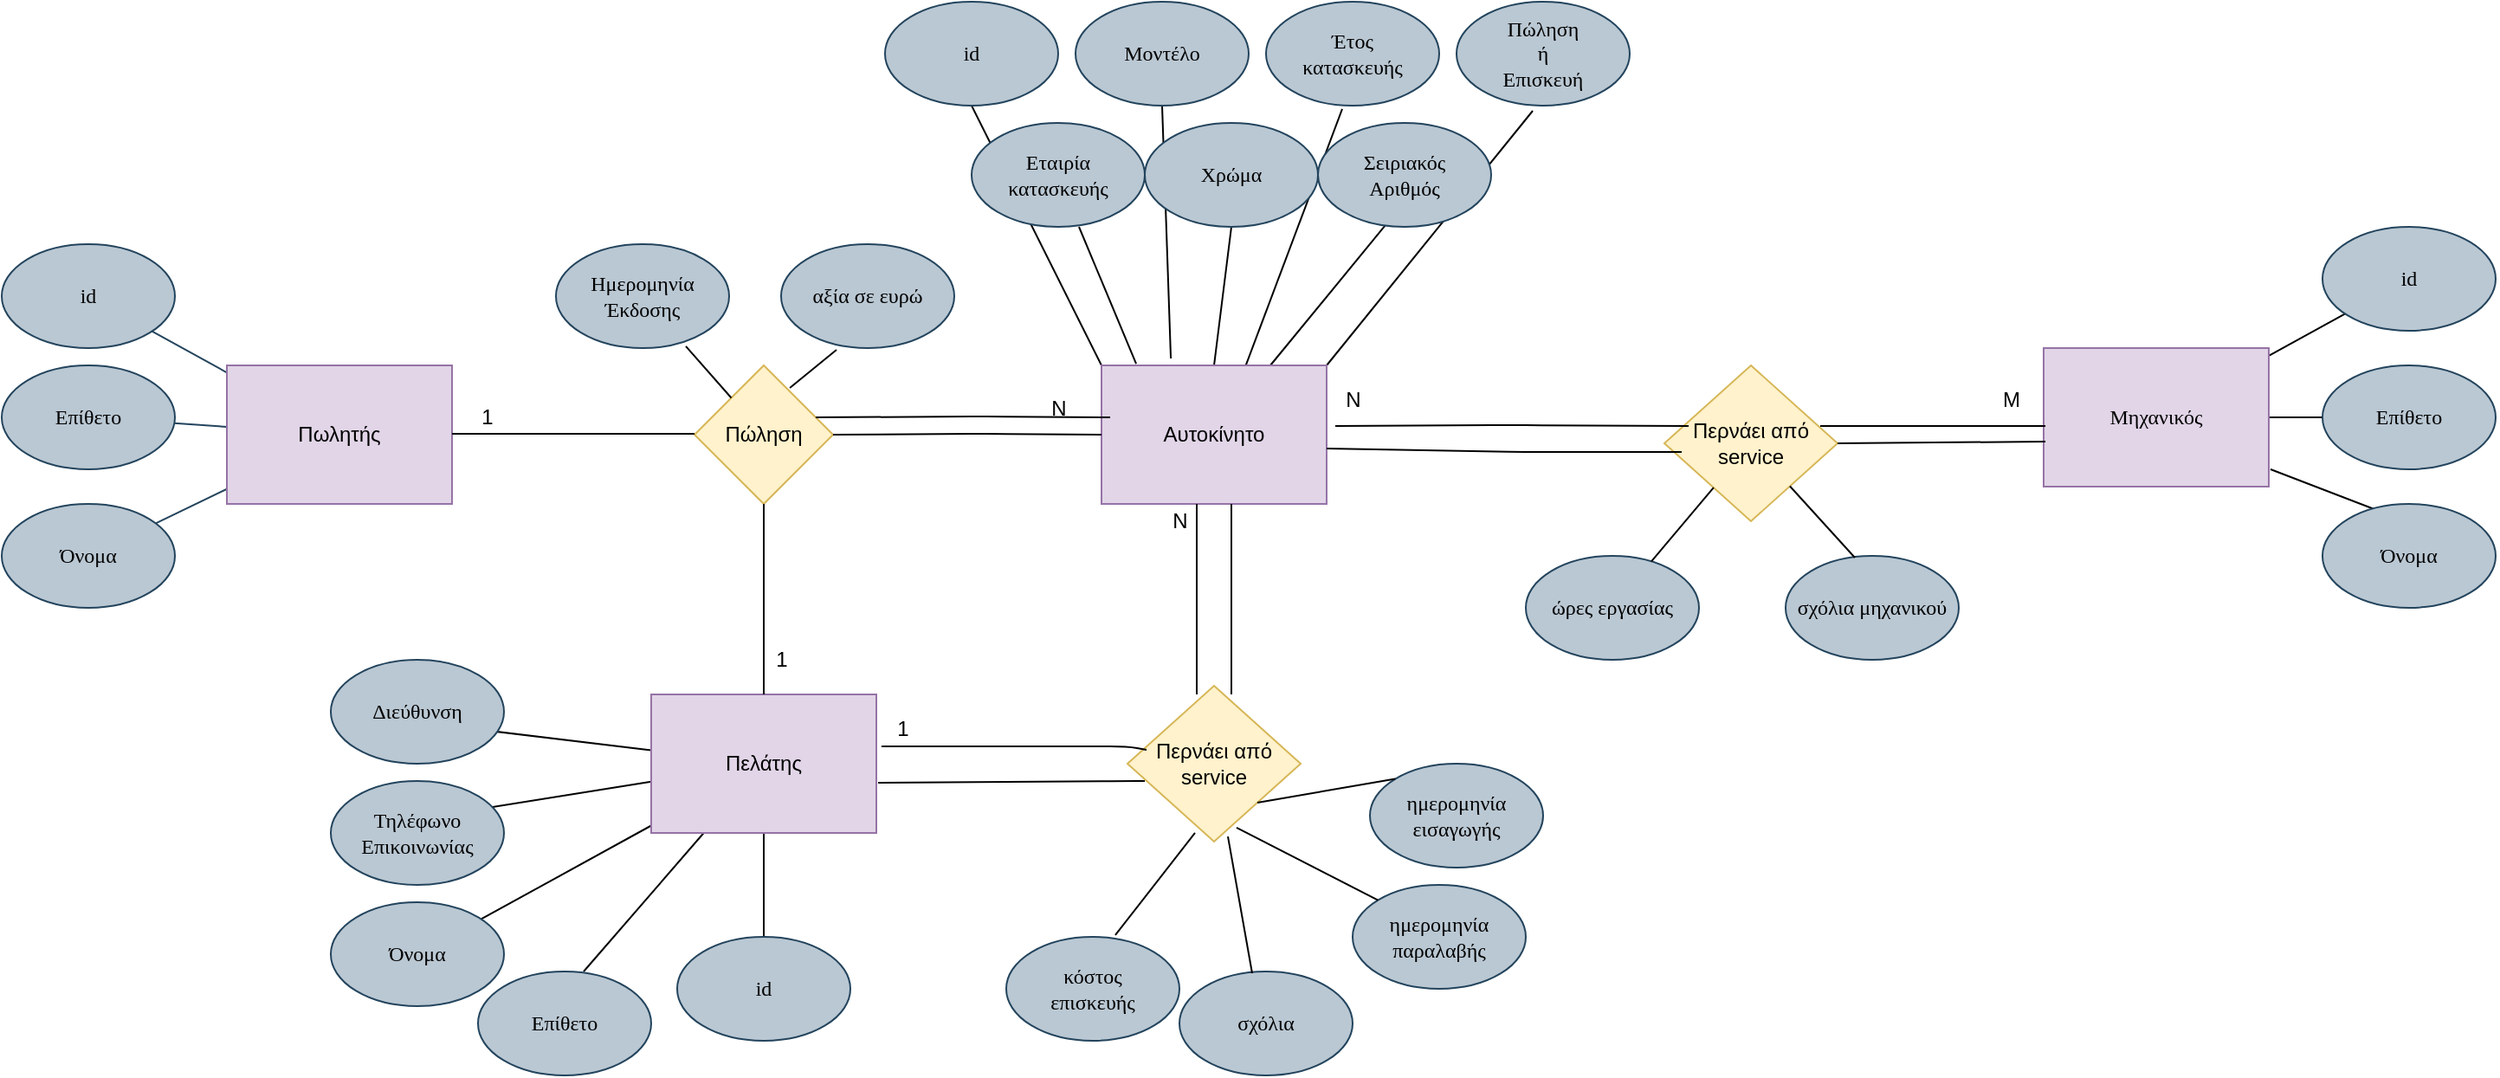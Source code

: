<mxfile version="20.8.3" type="github">
  <diagram id="R2lEEEUBdFMjLlhIrx00" name="Page-1">
    <mxGraphModel dx="2603" dy="2408" grid="1" gridSize="10" guides="1" tooltips="1" connect="1" arrows="1" fold="1" page="1" pageScale="1" pageWidth="1169" pageHeight="1654" math="0" shadow="0" extFonts="Permanent Marker^https://fonts.googleapis.com/css?family=Permanent+Marker">
      <root>
        <mxCell id="0" />
        <mxCell id="1" parent="0" />
        <mxCell id="DB-9M0OgjcY24ebaJ4Su-6" style="rounded=1;orthogonalLoop=1;jettySize=auto;html=1;fontFamily=Georgia;endArrow=none;endFill=0;" parent="1" source="DB-9M0OgjcY24ebaJ4Su-2" target="DB-9M0OgjcY24ebaJ4Su-3" edge="1">
          <mxGeometry relative="1" as="geometry">
            <mxPoint x="1120" y="25" as="targetPoint" />
          </mxGeometry>
        </mxCell>
        <mxCell id="DB-9M0OgjcY24ebaJ4Su-7" style="rounded=1;orthogonalLoop=1;jettySize=auto;html=1;fontFamily=Georgia;entryX=1;entryY=0.5;entryDx=0;entryDy=0;endArrow=none;endFill=0;" parent="1" source="DB-9M0OgjcY24ebaJ4Su-2" target="DB-9M0OgjcY24ebaJ4Su-4" edge="1">
          <mxGeometry relative="1" as="geometry">
            <mxPoint x="1210" y="125" as="targetPoint" />
          </mxGeometry>
        </mxCell>
        <mxCell id="DB-9M0OgjcY24ebaJ4Su-8" style="orthogonalLoop=1;jettySize=auto;html=1;entryX=1;entryY=0.5;entryDx=0;entryDy=0;fontFamily=Georgia;endArrow=none;endFill=0;" parent="1" target="DB-9M0OgjcY24ebaJ4Su-5" edge="1">
          <mxGeometry relative="1" as="geometry">
            <mxPoint x="1300" y="140" as="sourcePoint" />
          </mxGeometry>
        </mxCell>
        <mxCell id="DB-9M0OgjcY24ebaJ4Su-2" value="&lt;font face=&quot;Georgia&quot;&gt;Μηχανικός&lt;/font&gt;" style="rounded=0;whiteSpace=wrap;html=1;fillColor=#e1d5e7;strokeColor=#9673a6;" parent="1" vertex="1">
          <mxGeometry x="1169" y="70" width="130" height="80" as="geometry" />
        </mxCell>
        <mxCell id="DB-9M0OgjcY24ebaJ4Su-3" value="id" style="ellipse;whiteSpace=wrap;html=1;fontFamily=Georgia;fillColor=#bac8d3;strokeColor=#23445d;" parent="1" vertex="1">
          <mxGeometry x="1330" width="100" height="60" as="geometry" />
        </mxCell>
        <mxCell id="DB-9M0OgjcY24ebaJ4Su-4" value="&lt;div&gt;Επίθετο&lt;/div&gt;" style="ellipse;whiteSpace=wrap;html=1;fontFamily=Georgia;fillColor=#bac8d3;strokeColor=#23445d;" parent="1" vertex="1">
          <mxGeometry x="1330" y="80" width="100" height="60" as="geometry" />
        </mxCell>
        <mxCell id="DB-9M0OgjcY24ebaJ4Su-5" value="Όνομα" style="ellipse;whiteSpace=wrap;html=1;fontFamily=Georgia;fillColor=#bac8d3;strokeColor=#23445d;" parent="1" vertex="1">
          <mxGeometry x="1330" y="160" width="100" height="60" as="geometry" />
        </mxCell>
        <mxCell id="DB-9M0OgjcY24ebaJ4Su-14" style="edgeStyle=none;rounded=1;orthogonalLoop=1;jettySize=auto;html=1;fontFamily=Georgia;endArrow=none;endFill=0;fillColor=#bac8d3;strokeColor=#23445d;" parent="1" source="DB-9M0OgjcY24ebaJ4Su-10" target="DB-9M0OgjcY24ebaJ4Su-11" edge="1">
          <mxGeometry relative="1" as="geometry" />
        </mxCell>
        <mxCell id="DB-9M0OgjcY24ebaJ4Su-15" style="edgeStyle=none;rounded=1;orthogonalLoop=1;jettySize=auto;html=1;fontFamily=Georgia;endArrow=none;endFill=0;fillColor=#bac8d3;strokeColor=#23445d;" parent="1" source="DB-9M0OgjcY24ebaJ4Su-10" target="DB-9M0OgjcY24ebaJ4Su-12" edge="1">
          <mxGeometry relative="1" as="geometry" />
        </mxCell>
        <mxCell id="DB-9M0OgjcY24ebaJ4Su-16" style="edgeStyle=none;rounded=1;orthogonalLoop=1;jettySize=auto;html=1;fontFamily=Georgia;endArrow=none;endFill=0;fillColor=#bac8d3;strokeColor=#23445d;" parent="1" source="DB-9M0OgjcY24ebaJ4Su-10" target="DB-9M0OgjcY24ebaJ4Su-13" edge="1">
          <mxGeometry relative="1" as="geometry" />
        </mxCell>
        <mxCell id="DB-9M0OgjcY24ebaJ4Su-10" value="Πωλητής" style="rounded=0;whiteSpace=wrap;html=1;fillColor=#e1d5e7;strokeColor=#9673a6;" parent="1" vertex="1">
          <mxGeometry x="120" y="80" width="130" height="80" as="geometry" />
        </mxCell>
        <mxCell id="DB-9M0OgjcY24ebaJ4Su-11" value="id" style="ellipse;whiteSpace=wrap;html=1;fontFamily=Georgia;fillColor=#bac8d3;strokeColor=#23445d;" parent="1" vertex="1">
          <mxGeometry x="-10" y="10" width="100" height="60" as="geometry" />
        </mxCell>
        <mxCell id="DB-9M0OgjcY24ebaJ4Su-12" value="&lt;div&gt;Επίθετο&lt;/div&gt;" style="ellipse;whiteSpace=wrap;html=1;fontFamily=Georgia;fillColor=#bac8d3;strokeColor=#23445d;" parent="1" vertex="1">
          <mxGeometry x="-10" y="80" width="100" height="60" as="geometry" />
        </mxCell>
        <mxCell id="DB-9M0OgjcY24ebaJ4Su-13" value="Όνομα" style="ellipse;whiteSpace=wrap;html=1;fontFamily=Georgia;fillColor=#bac8d3;strokeColor=#23445d;" parent="1" vertex="1">
          <mxGeometry x="-10" y="160" width="100" height="60" as="geometry" />
        </mxCell>
        <mxCell id="DB-9M0OgjcY24ebaJ4Su-25" style="edgeStyle=none;rounded=1;orthogonalLoop=1;jettySize=auto;html=1;entryX=0.5;entryY=1;entryDx=0;entryDy=0;fontFamily=Georgia;endArrow=none;endFill=0;exitX=0;exitY=0;exitDx=0;exitDy=0;" parent="1" source="DB-9M0OgjcY24ebaJ4Su-17" target="DB-9M0OgjcY24ebaJ4Su-18" edge="1">
          <mxGeometry relative="1" as="geometry" />
        </mxCell>
        <mxCell id="DB-9M0OgjcY24ebaJ4Su-26" style="edgeStyle=none;rounded=1;orthogonalLoop=1;jettySize=auto;html=1;entryX=0.62;entryY=1;entryDx=0;entryDy=0;fontFamily=Georgia;endArrow=none;endFill=0;exitX=0.154;exitY=-0.012;exitDx=0;exitDy=0;exitPerimeter=0;entryPerimeter=0;" parent="1" source="DB-9M0OgjcY24ebaJ4Su-17" target="DB-9M0OgjcY24ebaJ4Su-19" edge="1">
          <mxGeometry relative="1" as="geometry" />
        </mxCell>
        <mxCell id="DB-9M0OgjcY24ebaJ4Su-27" style="edgeStyle=none;rounded=1;orthogonalLoop=1;jettySize=auto;html=1;entryX=0.5;entryY=1;entryDx=0;entryDy=0;fontFamily=Georgia;endArrow=none;endFill=0;exitX=0.308;exitY=-0.05;exitDx=0;exitDy=0;exitPerimeter=0;" parent="1" source="DB-9M0OgjcY24ebaJ4Su-17" target="DB-9M0OgjcY24ebaJ4Su-20" edge="1">
          <mxGeometry relative="1" as="geometry" />
        </mxCell>
        <mxCell id="DB-9M0OgjcY24ebaJ4Su-28" style="edgeStyle=none;rounded=1;orthogonalLoop=1;jettySize=auto;html=1;entryX=0.5;entryY=1;entryDx=0;entryDy=0;fontFamily=Georgia;endArrow=none;endFill=0;exitX=0.5;exitY=0;exitDx=0;exitDy=0;" parent="1" source="DB-9M0OgjcY24ebaJ4Su-17" target="DB-9M0OgjcY24ebaJ4Su-21" edge="1">
          <mxGeometry relative="1" as="geometry" />
        </mxCell>
        <mxCell id="DB-9M0OgjcY24ebaJ4Su-29" style="edgeStyle=none;rounded=1;orthogonalLoop=1;jettySize=auto;html=1;entryX=0.44;entryY=1.033;entryDx=0;entryDy=0;fontFamily=Georgia;endArrow=none;endFill=0;exitX=0.638;exitY=0.013;exitDx=0;exitDy=0;exitPerimeter=0;entryPerimeter=0;" parent="1" source="DB-9M0OgjcY24ebaJ4Su-17" target="DB-9M0OgjcY24ebaJ4Su-22" edge="1">
          <mxGeometry relative="1" as="geometry" />
        </mxCell>
        <mxCell id="DB-9M0OgjcY24ebaJ4Su-30" style="edgeStyle=none;rounded=1;orthogonalLoop=1;jettySize=auto;html=1;entryX=0.39;entryY=0.983;entryDx=0;entryDy=0;fontFamily=Georgia;endArrow=none;endFill=0;exitX=0.75;exitY=0;exitDx=0;exitDy=0;entryPerimeter=0;" parent="1" source="DB-9M0OgjcY24ebaJ4Su-17" target="DB-9M0OgjcY24ebaJ4Su-23" edge="1">
          <mxGeometry relative="1" as="geometry" />
        </mxCell>
        <mxCell id="DB-9M0OgjcY24ebaJ4Su-31" style="edgeStyle=none;rounded=1;orthogonalLoop=1;jettySize=auto;html=1;entryX=0.44;entryY=1.05;entryDx=0;entryDy=0;fontFamily=Georgia;endArrow=none;endFill=0;entryPerimeter=0;exitX=1;exitY=0;exitDx=0;exitDy=0;" parent="1" source="DB-9M0OgjcY24ebaJ4Su-17" target="DB-9M0OgjcY24ebaJ4Su-24" edge="1">
          <mxGeometry relative="1" as="geometry" />
        </mxCell>
        <mxCell id="DB-9M0OgjcY24ebaJ4Su-17" value="&lt;div&gt;Αυτοκίνητο&lt;/div&gt;" style="rounded=0;whiteSpace=wrap;html=1;fillColor=#e1d5e7;strokeColor=#9673a6;" parent="1" vertex="1">
          <mxGeometry x="625" y="80" width="130" height="80" as="geometry" />
        </mxCell>
        <mxCell id="DB-9M0OgjcY24ebaJ4Su-18" value="&lt;div&gt;id&lt;/div&gt;" style="ellipse;whiteSpace=wrap;html=1;fontFamily=Georgia;fillColor=#bac8d3;strokeColor=#23445d;" parent="1" vertex="1">
          <mxGeometry x="500" y="-130" width="100" height="60" as="geometry" />
        </mxCell>
        <mxCell id="DB-9M0OgjcY24ebaJ4Su-19" value="&lt;div&gt;Εταιρία &lt;br&gt;&lt;/div&gt;&lt;div&gt;κατασκευής&lt;br&gt;&lt;/div&gt;" style="ellipse;whiteSpace=wrap;html=1;fontFamily=Georgia;fillColor=#bac8d3;strokeColor=#23445d;" parent="1" vertex="1">
          <mxGeometry x="550" y="-60" width="100" height="60" as="geometry" />
        </mxCell>
        <mxCell id="DB-9M0OgjcY24ebaJ4Su-20" value="Μοντέλο" style="ellipse;whiteSpace=wrap;html=1;fontFamily=Georgia;fillColor=#bac8d3;strokeColor=#23445d;" parent="1" vertex="1">
          <mxGeometry x="610" y="-130" width="100" height="60" as="geometry" />
        </mxCell>
        <mxCell id="DB-9M0OgjcY24ebaJ4Su-21" value="&lt;div&gt;Χρώμα&lt;/div&gt;" style="ellipse;whiteSpace=wrap;html=1;fontFamily=Georgia;fillColor=#bac8d3;strokeColor=#23445d;" parent="1" vertex="1">
          <mxGeometry x="650" y="-60" width="100" height="60" as="geometry" />
        </mxCell>
        <mxCell id="DB-9M0OgjcY24ebaJ4Su-22" value="&lt;div&gt;Έτος&lt;/div&gt;&lt;div&gt;κατασκευής&lt;br&gt;&lt;/div&gt;" style="ellipse;whiteSpace=wrap;html=1;fontFamily=Georgia;fillColor=#bac8d3;strokeColor=#23445d;" parent="1" vertex="1">
          <mxGeometry x="720" y="-130" width="100" height="60" as="geometry" />
        </mxCell>
        <mxCell id="DB-9M0OgjcY24ebaJ4Su-23" value="&lt;div&gt;Σειριακός&lt;/div&gt;&lt;div&gt;Αριθμός&lt;br&gt;&lt;/div&gt;" style="ellipse;whiteSpace=wrap;html=1;fontFamily=Georgia;fillColor=#bac8d3;strokeColor=#23445d;" parent="1" vertex="1">
          <mxGeometry x="750" y="-60" width="100" height="60" as="geometry" />
        </mxCell>
        <mxCell id="DB-9M0OgjcY24ebaJ4Su-24" value="&lt;div&gt;Πώληση&lt;/div&gt;&lt;div&gt;ή&lt;/div&gt;&lt;div&gt;Επισκευή&lt;br&gt;&lt;/div&gt;" style="ellipse;whiteSpace=wrap;html=1;fontFamily=Georgia;fillColor=#bac8d3;strokeColor=#23445d;" parent="1" vertex="1">
          <mxGeometry x="830" y="-130" width="100" height="60" as="geometry" />
        </mxCell>
        <mxCell id="DB-9M0OgjcY24ebaJ4Su-39" style="edgeStyle=none;rounded=1;orthogonalLoop=1;jettySize=auto;html=1;entryX=0.5;entryY=0;entryDx=0;entryDy=0;fontFamily=Georgia;endArrow=none;endFill=0;" parent="1" source="DB-9M0OgjcY24ebaJ4Su-32" target="DB-9M0OgjcY24ebaJ4Su-33" edge="1">
          <mxGeometry relative="1" as="geometry" />
        </mxCell>
        <mxCell id="DB-9M0OgjcY24ebaJ4Su-40" style="edgeStyle=none;rounded=1;orthogonalLoop=1;jettySize=auto;html=1;entryX=0.61;entryY=0;entryDx=0;entryDy=0;fontFamily=Georgia;endArrow=none;endFill=0;entryPerimeter=0;" parent="1" source="DB-9M0OgjcY24ebaJ4Su-32" target="DB-9M0OgjcY24ebaJ4Su-34" edge="1">
          <mxGeometry relative="1" as="geometry" />
        </mxCell>
        <mxCell id="DB-9M0OgjcY24ebaJ4Su-41" style="edgeStyle=none;rounded=1;orthogonalLoop=1;jettySize=auto;html=1;fontFamily=Georgia;endArrow=none;endFill=0;" parent="1" source="DB-9M0OgjcY24ebaJ4Su-32" target="DB-9M0OgjcY24ebaJ4Su-35" edge="1">
          <mxGeometry relative="1" as="geometry" />
        </mxCell>
        <mxCell id="DB-9M0OgjcY24ebaJ4Su-42" style="edgeStyle=none;rounded=1;orthogonalLoop=1;jettySize=auto;html=1;entryX=0;entryY=0.5;entryDx=0;entryDy=0;fontFamily=Georgia;endArrow=none;endFill=0;" parent="1" source="DB-9M0OgjcY24ebaJ4Su-32" target="DB-9M0OgjcY24ebaJ4Su-36" edge="1">
          <mxGeometry relative="1" as="geometry" />
        </mxCell>
        <mxCell id="DB-9M0OgjcY24ebaJ4Su-43" style="edgeStyle=none;rounded=1;orthogonalLoop=1;jettySize=auto;html=1;entryX=0;entryY=0.5;entryDx=0;entryDy=0;fontFamily=Georgia;endArrow=none;endFill=0;" parent="1" source="DB-9M0OgjcY24ebaJ4Su-32" target="DB-9M0OgjcY24ebaJ4Su-37" edge="1">
          <mxGeometry relative="1" as="geometry" />
        </mxCell>
        <mxCell id="DB-9M0OgjcY24ebaJ4Su-32" value="Πελάτης" style="rounded=0;whiteSpace=wrap;html=1;fillColor=#e1d5e7;strokeColor=#9673a6;" parent="1" vertex="1">
          <mxGeometry x="365" y="270" width="130" height="80" as="geometry" />
        </mxCell>
        <mxCell id="DB-9M0OgjcY24ebaJ4Su-33" value="id" style="ellipse;whiteSpace=wrap;html=1;fontFamily=Georgia;fillColor=#bac8d3;strokeColor=#23445d;" parent="1" vertex="1">
          <mxGeometry x="380" y="410" width="100" height="60" as="geometry" />
        </mxCell>
        <mxCell id="DB-9M0OgjcY24ebaJ4Su-34" value="&lt;div&gt;Επίθετο&lt;/div&gt;" style="ellipse;whiteSpace=wrap;html=1;fontFamily=Georgia;fillColor=#bac8d3;strokeColor=#23445d;" parent="1" vertex="1">
          <mxGeometry x="265" y="430" width="100" height="60" as="geometry" />
        </mxCell>
        <mxCell id="DB-9M0OgjcY24ebaJ4Su-35" value="Όνομα" style="ellipse;whiteSpace=wrap;html=1;fontFamily=Georgia;fillColor=#bac8d3;strokeColor=#23445d;" parent="1" vertex="1">
          <mxGeometry x="180" y="390" width="100" height="60" as="geometry" />
        </mxCell>
        <mxCell id="DB-9M0OgjcY24ebaJ4Su-36" value="&lt;div&gt;Τηλέφωνο&lt;/div&gt;&lt;div&gt;Επικοινωνίας&lt;br&gt;&lt;/div&gt;" style="ellipse;whiteSpace=wrap;html=1;fontFamily=Georgia;fillColor=#bac8d3;strokeColor=#23445d;" parent="1" vertex="1">
          <mxGeometry x="180" y="320" width="100" height="60" as="geometry" />
        </mxCell>
        <mxCell id="DB-9M0OgjcY24ebaJ4Su-37" value="&lt;div&gt;Διεύθυνση&lt;/div&gt;" style="ellipse;whiteSpace=wrap;html=1;fontFamily=Georgia;fillColor=#bac8d3;strokeColor=#23445d;" parent="1" vertex="1">
          <mxGeometry x="180" y="250" width="100" height="60" as="geometry" />
        </mxCell>
        <mxCell id="0eTX786EvbyPxcuI2V1S-1" value="Πώληση" style="rhombus;whiteSpace=wrap;html=1;fillColor=#fff2cc;strokeColor=#d6b656;" parent="1" vertex="1">
          <mxGeometry x="390" y="80" width="80" height="80" as="geometry" />
        </mxCell>
        <mxCell id="0eTX786EvbyPxcuI2V1S-7" style="edgeStyle=none;rounded=1;orthogonalLoop=1;jettySize=auto;html=1;fontFamily=Georgia;endArrow=none;endFill=0;exitX=0.875;exitY=0.375;exitDx=0;exitDy=0;exitPerimeter=0;" parent="1" source="0eTX786EvbyPxcuI2V1S-1" edge="1">
          <mxGeometry relative="1" as="geometry">
            <mxPoint x="470" y="110" as="sourcePoint" />
            <mxPoint x="630" y="110" as="targetPoint" />
            <Array as="points">
              <mxPoint x="560" y="109.5" />
            </Array>
          </mxGeometry>
        </mxCell>
        <mxCell id="0eTX786EvbyPxcuI2V1S-8" style="edgeStyle=none;rounded=1;orthogonalLoop=1;jettySize=auto;html=1;fontFamily=Georgia;endArrow=none;endFill=0;entryX=0;entryY=0.5;entryDx=0;entryDy=0;exitX=1;exitY=0.5;exitDx=0;exitDy=0;" parent="1" source="0eTX786EvbyPxcuI2V1S-1" target="DB-9M0OgjcY24ebaJ4Su-17" edge="1">
          <mxGeometry relative="1" as="geometry">
            <mxPoint x="480" y="119.5" as="sourcePoint" />
            <mxPoint x="620" y="119.5" as="targetPoint" />
            <Array as="points">
              <mxPoint x="560" y="119.5" />
            </Array>
          </mxGeometry>
        </mxCell>
        <mxCell id="0eTX786EvbyPxcuI2V1S-9" style="edgeStyle=none;rounded=1;orthogonalLoop=1;jettySize=auto;html=1;fontFamily=Georgia;endArrow=none;endFill=0;" parent="1" edge="1">
          <mxGeometry relative="1" as="geometry">
            <mxPoint x="250" y="119.5" as="sourcePoint" />
            <mxPoint x="390" y="119.5" as="targetPoint" />
            <Array as="points">
              <mxPoint x="330" y="119.5" />
            </Array>
          </mxGeometry>
        </mxCell>
        <mxCell id="0eTX786EvbyPxcuI2V1S-10" style="edgeStyle=none;rounded=1;orthogonalLoop=1;jettySize=auto;html=1;fontFamily=Georgia;endArrow=none;endFill=0;entryX=0.5;entryY=1;entryDx=0;entryDy=0;exitX=0.5;exitY=0;exitDx=0;exitDy=0;" parent="1" source="DB-9M0OgjcY24ebaJ4Su-32" target="0eTX786EvbyPxcuI2V1S-1" edge="1">
          <mxGeometry relative="1" as="geometry">
            <mxPoint x="430" y="190" as="sourcePoint" />
            <mxPoint x="570" y="190" as="targetPoint" />
            <Array as="points" />
          </mxGeometry>
        </mxCell>
        <mxCell id="0eTX786EvbyPxcuI2V1S-12" value="&lt;div&gt;Ημερομηνία&lt;/div&gt;&lt;div&gt;Έκδοσης&lt;br&gt;&lt;/div&gt;" style="ellipse;whiteSpace=wrap;html=1;fontFamily=Georgia;fillColor=#bac8d3;strokeColor=#23445d;" parent="1" vertex="1">
          <mxGeometry x="310" y="10" width="100" height="60" as="geometry" />
        </mxCell>
        <mxCell id="0eTX786EvbyPxcuI2V1S-13" value="αξία σε ευρώ" style="ellipse;whiteSpace=wrap;html=1;fontFamily=Georgia;fillColor=#bac8d3;strokeColor=#23445d;" parent="1" vertex="1">
          <mxGeometry x="440" y="10" width="100" height="60" as="geometry" />
        </mxCell>
        <mxCell id="0eTX786EvbyPxcuI2V1S-14" style="edgeStyle=none;rounded=1;orthogonalLoop=1;jettySize=auto;html=1;fontFamily=Georgia;endArrow=none;endFill=0;entryX=0.32;entryY=1.017;entryDx=0;entryDy=0;entryPerimeter=0;exitX=0.688;exitY=0.163;exitDx=0;exitDy=0;exitPerimeter=0;" parent="1" source="0eTX786EvbyPxcuI2V1S-1" target="0eTX786EvbyPxcuI2V1S-13" edge="1">
          <mxGeometry relative="1" as="geometry">
            <mxPoint x="450" y="90" as="sourcePoint" />
            <mxPoint x="470" y="10" as="targetPoint" />
            <Array as="points" />
          </mxGeometry>
        </mxCell>
        <mxCell id="0eTX786EvbyPxcuI2V1S-16" style="edgeStyle=none;rounded=1;orthogonalLoop=1;jettySize=auto;html=1;fontFamily=Georgia;endArrow=none;endFill=0;entryX=0.75;entryY=0.983;entryDx=0;entryDy=0;entryPerimeter=0;" parent="1" source="0eTX786EvbyPxcuI2V1S-1" target="0eTX786EvbyPxcuI2V1S-12" edge="1">
          <mxGeometry relative="1" as="geometry">
            <mxPoint x="360" y="60" as="sourcePoint" />
            <mxPoint x="360" as="targetPoint" />
            <Array as="points" />
          </mxGeometry>
        </mxCell>
        <mxCell id="0eTX786EvbyPxcuI2V1S-17" value="&lt;div&gt;Περνάει από&lt;/div&gt;&lt;div&gt;service&lt;br&gt;&lt;/div&gt;" style="rhombus;whiteSpace=wrap;html=1;fillColor=#fff2cc;strokeColor=#d6b656;" parent="1" vertex="1">
          <mxGeometry x="950" y="80" width="100" height="90" as="geometry" />
        </mxCell>
        <mxCell id="0eTX786EvbyPxcuI2V1S-18" style="edgeStyle=none;rounded=1;orthogonalLoop=1;jettySize=auto;html=1;fontFamily=Georgia;endArrow=none;endFill=0;exitX=0.875;exitY=0.375;exitDx=0;exitDy=0;exitPerimeter=0;entryX=0.14;entryY=0.389;entryDx=0;entryDy=0;entryPerimeter=0;" parent="1" target="0eTX786EvbyPxcuI2V1S-17" edge="1">
          <mxGeometry relative="1" as="geometry">
            <mxPoint x="760" y="115" as="sourcePoint" />
            <mxPoint x="930" y="115" as="targetPoint" />
            <Array as="points">
              <mxPoint x="860" y="114.5" />
            </Array>
          </mxGeometry>
        </mxCell>
        <mxCell id="0eTX786EvbyPxcuI2V1S-19" style="edgeStyle=none;rounded=1;orthogonalLoop=1;jettySize=auto;html=1;fontFamily=Georgia;endArrow=none;endFill=0;exitX=1;exitY=0.6;exitDx=0;exitDy=0;exitPerimeter=0;" parent="1" source="DB-9M0OgjcY24ebaJ4Su-17" edge="1">
          <mxGeometry relative="1" as="geometry">
            <mxPoint x="770" y="130.5" as="sourcePoint" />
            <mxPoint x="960" y="130" as="targetPoint" />
            <Array as="points">
              <mxPoint x="870" y="130" />
            </Array>
          </mxGeometry>
        </mxCell>
        <mxCell id="0eTX786EvbyPxcuI2V1S-21" style="edgeStyle=none;rounded=1;orthogonalLoop=1;jettySize=auto;html=1;fontFamily=Georgia;endArrow=none;endFill=0;exitX=0.875;exitY=0.375;exitDx=0;exitDy=0;exitPerimeter=0;entryX=0.008;entryY=0.563;entryDx=0;entryDy=0;entryPerimeter=0;" parent="1" target="DB-9M0OgjcY24ebaJ4Su-2" edge="1">
          <mxGeometry relative="1" as="geometry">
            <mxPoint x="1040" y="115" as="sourcePoint" />
            <mxPoint x="1210" y="115" as="targetPoint" />
            <Array as="points" />
          </mxGeometry>
        </mxCell>
        <mxCell id="0eTX786EvbyPxcuI2V1S-22" value="ώρες εργασίας" style="ellipse;whiteSpace=wrap;html=1;fontFamily=Georgia;fillColor=#bac8d3;strokeColor=#23445d;" parent="1" vertex="1">
          <mxGeometry x="870" y="190" width="100" height="60" as="geometry" />
        </mxCell>
        <mxCell id="0eTX786EvbyPxcuI2V1S-23" value="&lt;div&gt;σχόλια μηχανικού&lt;/div&gt;" style="ellipse;whiteSpace=wrap;html=1;fontFamily=Georgia;fillColor=#bac8d3;strokeColor=#23445d;" parent="1" vertex="1">
          <mxGeometry x="1020" y="190" width="100" height="60" as="geometry" />
        </mxCell>
        <mxCell id="0eTX786EvbyPxcuI2V1S-24" style="edgeStyle=none;rounded=1;orthogonalLoop=1;jettySize=auto;html=1;fontFamily=Georgia;endArrow=none;endFill=0;" parent="1" source="0eTX786EvbyPxcuI2V1S-22" target="0eTX786EvbyPxcuI2V1S-17" edge="1">
          <mxGeometry relative="1" as="geometry">
            <mxPoint x="970" y="180" as="sourcePoint" />
            <mxPoint x="970" y="70" as="targetPoint" />
            <Array as="points" />
          </mxGeometry>
        </mxCell>
        <mxCell id="0eTX786EvbyPxcuI2V1S-25" style="edgeStyle=none;rounded=1;orthogonalLoop=1;jettySize=auto;html=1;fontFamily=Georgia;endArrow=none;endFill=0;exitX=0.4;exitY=0.017;exitDx=0;exitDy=0;exitPerimeter=0;" parent="1" source="0eTX786EvbyPxcuI2V1S-23" target="0eTX786EvbyPxcuI2V1S-17" edge="1">
          <mxGeometry relative="1" as="geometry">
            <mxPoint x="1030" y="190" as="sourcePoint" />
            <mxPoint x="1030" y="80" as="targetPoint" />
            <Array as="points" />
          </mxGeometry>
        </mxCell>
        <mxCell id="0eTX786EvbyPxcuI2V1S-26" value="&lt;div&gt;Περνάει από&lt;/div&gt;&lt;div&gt;service&lt;br&gt;&lt;/div&gt;" style="rhombus;whiteSpace=wrap;html=1;fillColor=#fff2cc;strokeColor=#d6b656;" parent="1" vertex="1">
          <mxGeometry x="640" y="265" width="100" height="90" as="geometry" />
        </mxCell>
        <mxCell id="0eTX786EvbyPxcuI2V1S-27" style="edgeStyle=none;rounded=1;orthogonalLoop=1;jettySize=auto;html=1;fontFamily=Georgia;endArrow=none;endFill=0;exitX=1.023;exitY=0.375;exitDx=0;exitDy=0;exitPerimeter=0;entryX=0.11;entryY=0.411;entryDx=0;entryDy=0;entryPerimeter=0;" parent="1" source="DB-9M0OgjcY24ebaJ4Su-32" target="0eTX786EvbyPxcuI2V1S-26" edge="1">
          <mxGeometry relative="1" as="geometry">
            <mxPoint x="560" y="300" as="sourcePoint" />
            <mxPoint x="700" y="300" as="targetPoint" />
            <Array as="points">
              <mxPoint x="640" y="300" />
            </Array>
          </mxGeometry>
        </mxCell>
        <mxCell id="0eTX786EvbyPxcuI2V1S-28" style="edgeStyle=none;rounded=1;orthogonalLoop=1;jettySize=auto;html=1;fontFamily=Georgia;endArrow=none;endFill=0;exitX=1.008;exitY=0.638;exitDx=0;exitDy=0;exitPerimeter=0;" parent="1" source="DB-9M0OgjcY24ebaJ4Su-32" edge="1">
          <mxGeometry relative="1" as="geometry">
            <mxPoint x="560" y="320" as="sourcePoint" />
            <mxPoint x="650" y="320" as="targetPoint" />
            <Array as="points">
              <mxPoint x="640" y="320" />
            </Array>
          </mxGeometry>
        </mxCell>
        <mxCell id="0eTX786EvbyPxcuI2V1S-29" style="edgeStyle=none;rounded=1;orthogonalLoop=1;jettySize=auto;html=1;fontFamily=Georgia;endArrow=none;endFill=0;exitX=0.4;exitY=0.056;exitDx=0;exitDy=0;exitPerimeter=0;" parent="1" source="0eTX786EvbyPxcuI2V1S-26" edge="1">
          <mxGeometry relative="1" as="geometry">
            <mxPoint x="680" y="200" as="sourcePoint" />
            <mxPoint x="680" y="160" as="targetPoint" />
            <Array as="points" />
          </mxGeometry>
        </mxCell>
        <mxCell id="0eTX786EvbyPxcuI2V1S-30" style="edgeStyle=none;rounded=1;orthogonalLoop=1;jettySize=auto;html=1;fontFamily=Georgia;endArrow=none;endFill=0;exitX=0.6;exitY=0.056;exitDx=0;exitDy=0;exitPerimeter=0;" parent="1" source="0eTX786EvbyPxcuI2V1S-26" edge="1">
          <mxGeometry relative="1" as="geometry">
            <mxPoint x="720" y="250" as="sourcePoint" />
            <mxPoint x="700" y="160" as="targetPoint" />
            <Array as="points" />
          </mxGeometry>
        </mxCell>
        <mxCell id="0eTX786EvbyPxcuI2V1S-31" value="&lt;div&gt;ημερομηνία&lt;/div&gt;&lt;div&gt;εισαγωγής&lt;br&gt;&lt;/div&gt;" style="ellipse;whiteSpace=wrap;html=1;fontFamily=Georgia;fillColor=#bac8d3;strokeColor=#23445d;" parent="1" vertex="1">
          <mxGeometry x="780" y="310" width="100" height="60" as="geometry" />
        </mxCell>
        <mxCell id="0eTX786EvbyPxcuI2V1S-32" value="&lt;div&gt;ημερομηνία &lt;br&gt;&lt;/div&gt;&lt;div&gt;παραλαβής&lt;br&gt;&lt;/div&gt;" style="ellipse;whiteSpace=wrap;html=1;fontFamily=Georgia;fillColor=#bac8d3;strokeColor=#23445d;" parent="1" vertex="1">
          <mxGeometry x="770" y="380" width="100" height="60" as="geometry" />
        </mxCell>
        <mxCell id="0eTX786EvbyPxcuI2V1S-33" value="σχόλια" style="ellipse;whiteSpace=wrap;html=1;fontFamily=Georgia;fillColor=#bac8d3;strokeColor=#23445d;" parent="1" vertex="1">
          <mxGeometry x="670" y="430" width="100" height="60" as="geometry" />
        </mxCell>
        <mxCell id="0eTX786EvbyPxcuI2V1S-34" value="&lt;div&gt;κόστος&lt;/div&gt;&lt;div&gt;επισκευής&lt;br&gt;&lt;/div&gt;" style="ellipse;whiteSpace=wrap;html=1;fontFamily=Georgia;fillColor=#bac8d3;strokeColor=#23445d;" parent="1" vertex="1">
          <mxGeometry x="570" y="410" width="100" height="60" as="geometry" />
        </mxCell>
        <mxCell id="0eTX786EvbyPxcuI2V1S-35" style="edgeStyle=none;rounded=1;orthogonalLoop=1;jettySize=auto;html=1;fontFamily=Georgia;endArrow=none;endFill=0;entryX=0.39;entryY=0.944;entryDx=0;entryDy=0;exitX=0.63;exitY=-0.017;exitDx=0;exitDy=0;exitPerimeter=0;entryPerimeter=0;" parent="1" source="0eTX786EvbyPxcuI2V1S-34" target="0eTX786EvbyPxcuI2V1S-26" edge="1">
          <mxGeometry relative="1" as="geometry">
            <mxPoint x="670" y="390" as="sourcePoint" />
            <mxPoint x="670" y="280" as="targetPoint" />
            <Array as="points" />
          </mxGeometry>
        </mxCell>
        <mxCell id="0eTX786EvbyPxcuI2V1S-36" style="edgeStyle=none;rounded=1;orthogonalLoop=1;jettySize=auto;html=1;fontFamily=Georgia;endArrow=none;endFill=0;entryX=0.58;entryY=0.967;entryDx=0;entryDy=0;exitX=0.42;exitY=0.017;exitDx=0;exitDy=0;exitPerimeter=0;entryPerimeter=0;" parent="1" source="0eTX786EvbyPxcuI2V1S-33" target="0eTX786EvbyPxcuI2V1S-26" edge="1">
          <mxGeometry relative="1" as="geometry">
            <mxPoint x="710" y="420" as="sourcePoint" />
            <mxPoint x="710" y="310" as="targetPoint" />
            <Array as="points" />
          </mxGeometry>
        </mxCell>
        <mxCell id="0eTX786EvbyPxcuI2V1S-37" style="edgeStyle=none;rounded=1;orthogonalLoop=1;jettySize=auto;html=1;fontFamily=Georgia;endArrow=none;endFill=0;entryX=0.63;entryY=0.911;entryDx=0;entryDy=0;exitX=0;exitY=0;exitDx=0;exitDy=0;entryPerimeter=0;" parent="1" source="0eTX786EvbyPxcuI2V1S-32" target="0eTX786EvbyPxcuI2V1S-26" edge="1">
          <mxGeometry relative="1" as="geometry">
            <mxPoint x="750" y="400" as="sourcePoint" />
            <mxPoint x="750" y="290" as="targetPoint" />
            <Array as="points" />
          </mxGeometry>
        </mxCell>
        <mxCell id="0eTX786EvbyPxcuI2V1S-38" style="edgeStyle=none;rounded=1;orthogonalLoop=1;jettySize=auto;html=1;fontFamily=Georgia;endArrow=none;endFill=0;exitX=0;exitY=0;exitDx=0;exitDy=0;entryX=1;entryY=1;entryDx=0;entryDy=0;" parent="1" source="0eTX786EvbyPxcuI2V1S-31" target="0eTX786EvbyPxcuI2V1S-26" edge="1">
          <mxGeometry relative="1" as="geometry">
            <mxPoint x="790" y="330" as="sourcePoint" />
            <mxPoint x="770" y="320" as="targetPoint" />
            <Array as="points" />
          </mxGeometry>
        </mxCell>
        <mxCell id="0eTX786EvbyPxcuI2V1S-39" style="edgeStyle=none;rounded=1;orthogonalLoop=1;jettySize=auto;html=1;fontFamily=Georgia;endArrow=none;endFill=0;exitX=0.008;exitY=0.675;exitDx=0;exitDy=0;entryX=1;entryY=0.5;entryDx=0;entryDy=0;exitPerimeter=0;" parent="1" source="DB-9M0OgjcY24ebaJ4Su-2" target="0eTX786EvbyPxcuI2V1S-17" edge="1">
          <mxGeometry relative="1" as="geometry">
            <mxPoint x="1080" y="140" as="sourcePoint" />
            <mxPoint x="1029.809" y="71.152" as="targetPoint" />
            <Array as="points" />
          </mxGeometry>
        </mxCell>
        <mxCell id="jfls7uZEidiRgvnaIm0n-1" value="1" style="text;html=1;align=center;verticalAlign=middle;resizable=0;points=[];autosize=1;strokeColor=none;fillColor=none;" vertex="1" parent="1">
          <mxGeometry x="255" y="95" width="30" height="30" as="geometry" />
        </mxCell>
        <mxCell id="jfls7uZEidiRgvnaIm0n-2" value="N" style="text;html=1;align=center;verticalAlign=middle;resizable=0;points=[];autosize=1;strokeColor=none;fillColor=none;" vertex="1" parent="1">
          <mxGeometry x="585" y="90" width="30" height="30" as="geometry" />
        </mxCell>
        <mxCell id="jfls7uZEidiRgvnaIm0n-3" value="1" style="text;html=1;align=center;verticalAlign=middle;resizable=0;points=[];autosize=1;strokeColor=none;fillColor=none;" vertex="1" parent="1">
          <mxGeometry x="425" y="235" width="30" height="30" as="geometry" />
        </mxCell>
        <mxCell id="jfls7uZEidiRgvnaIm0n-4" value="N" style="text;html=1;align=center;verticalAlign=middle;resizable=0;points=[];autosize=1;strokeColor=none;fillColor=none;" vertex="1" parent="1">
          <mxGeometry x="755" y="85" width="30" height="30" as="geometry" />
        </mxCell>
        <mxCell id="jfls7uZEidiRgvnaIm0n-5" value="M" style="text;html=1;align=center;verticalAlign=middle;resizable=0;points=[];autosize=1;strokeColor=none;fillColor=none;" vertex="1" parent="1">
          <mxGeometry x="1135" y="85" width="30" height="30" as="geometry" />
        </mxCell>
        <mxCell id="jfls7uZEidiRgvnaIm0n-6" value="1" style="text;html=1;align=center;verticalAlign=middle;resizable=0;points=[];autosize=1;strokeColor=none;fillColor=none;" vertex="1" parent="1">
          <mxGeometry x="495" y="275" width="30" height="30" as="geometry" />
        </mxCell>
        <mxCell id="jfls7uZEidiRgvnaIm0n-7" value="N" style="text;html=1;align=center;verticalAlign=middle;resizable=0;points=[];autosize=1;strokeColor=none;fillColor=none;" vertex="1" parent="1">
          <mxGeometry x="655" y="155" width="30" height="30" as="geometry" />
        </mxCell>
      </root>
    </mxGraphModel>
  </diagram>
</mxfile>
